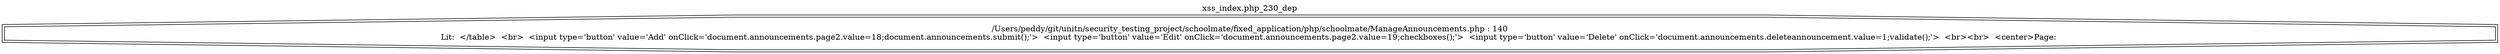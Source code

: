 digraph cfg {
  label="xss_index.php_230_dep";
  labelloc=t;
  n1 [shape=doubleoctagon, label="/Users/peddy/git/unitn/security_testing_project/schoolmate/fixed_application/php/schoolmate/ManageAnnouncements.php : 140\nLit:  </table>  <br>  <input type='button' value='Add' onClick='document.announcements.page2.value=18;document.announcements.submit();'>  <input type='button' value='Edit' onClick='document.announcements.page2.value=19;checkboxes();'>  <input type='button' value='Delete' onClick='document.announcements.deleteannouncement.value=1;validate();'>  <br><br>  <center>Page: \n"];
}
